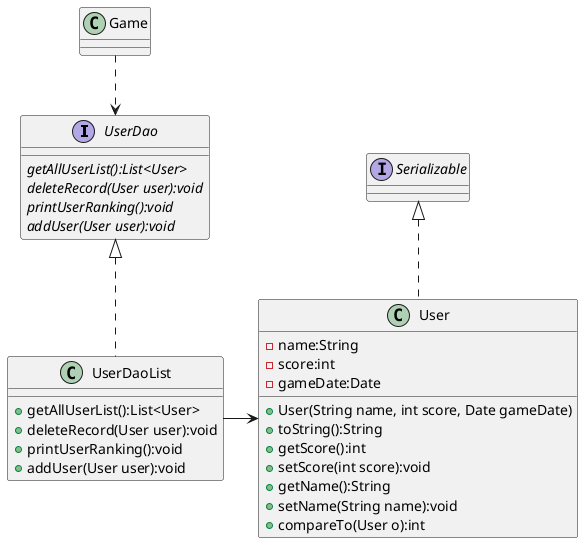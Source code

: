 @startuml
'https://plantuml.com/class-diagram

Interface UserDao{
    {abstract} getAllUserList():List<User>
    {abstract} deleteRecord(User user):void
    {abstract} printUserRanking():void
    {abstract} addUser(User user):void
}

Class UserDaoList implements UserDao{
    + getAllUserList():List<User>
    + deleteRecord(User user):void
    + printUserRanking():void
    + addUser(User user):void
}

class User implements Serializable{
    - name:String
    - score:int
    - gameDate:Date
    + User(String name, int score, Date gameDate)
    + toString():String
    + getScore():int
    + setScore(int score):void
    + getName():String
    + setName(String name):void
    + compareTo(User o):int
}

class Game{
}

Game ..>UserDao
UserDaoList -right-> User

@enduml
